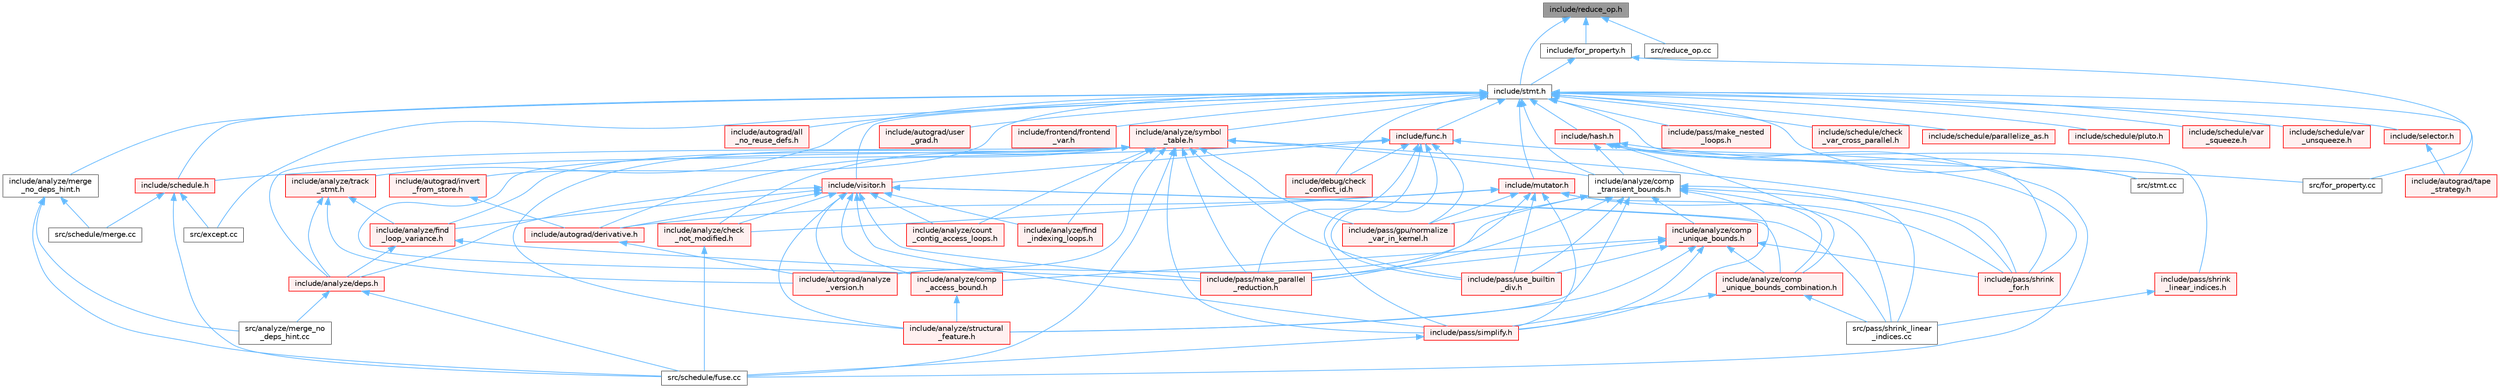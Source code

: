 digraph "include/reduce_op.h"
{
 // LATEX_PDF_SIZE
  bgcolor="transparent";
  edge [fontname=Helvetica,fontsize=10,labelfontname=Helvetica,labelfontsize=10];
  node [fontname=Helvetica,fontsize=10,shape=box,height=0.2,width=0.4];
  Node1 [label="include/reduce_op.h",height=0.2,width=0.4,color="gray40", fillcolor="grey60", style="filled", fontcolor="black",tooltip=" "];
  Node1 -> Node2 [dir="back",color="steelblue1",style="solid"];
  Node2 [label="include/for_property.h",height=0.2,width=0.4,color="grey40", fillcolor="white", style="filled",URL="$for__property_8h.html",tooltip=" "];
  Node2 -> Node3 [dir="back",color="steelblue1",style="solid"];
  Node3 [label="include/stmt.h",height=0.2,width=0.4,color="grey40", fillcolor="white", style="filled",URL="$stmt_8h.html",tooltip=" "];
  Node3 -> Node4 [dir="back",color="steelblue1",style="solid"];
  Node4 [label="include/analyze/comp\l_transient_bounds.h",height=0.2,width=0.4,color="grey40", fillcolor="white", style="filled",URL="$comp__transient__bounds_8h.html",tooltip=" "];
  Node4 -> Node5 [dir="back",color="steelblue1",style="solid"];
  Node5 [label="include/analyze/comp\l_unique_bounds.h",height=0.2,width=0.4,color="red", fillcolor="#FFF0F0", style="filled",URL="$comp__unique__bounds_8h.html",tooltip=" "];
  Node5 -> Node6 [dir="back",color="steelblue1",style="solid"];
  Node6 [label="include/analyze/comp\l_access_bound.h",height=0.2,width=0.4,color="red", fillcolor="#FFF0F0", style="filled",URL="$comp__access__bound_8h.html",tooltip=" "];
  Node6 -> Node7 [dir="back",color="steelblue1",style="solid"];
  Node7 [label="include/analyze/structural\l_feature.h",height=0.2,width=0.4,color="red", fillcolor="#FFF0F0", style="filled",URL="$structural__feature_8h.html",tooltip=" "];
  Node5 -> Node17 [dir="back",color="steelblue1",style="solid"];
  Node17 [label="include/analyze/comp\l_unique_bounds_combination.h",height=0.2,width=0.4,color="red", fillcolor="#FFF0F0", style="filled",URL="$comp__unique__bounds__combination_8h.html",tooltip=" "];
  Node17 -> Node18 [dir="back",color="steelblue1",style="solid"];
  Node18 [label="include/pass/simplify.h",height=0.2,width=0.4,color="red", fillcolor="#FFF0F0", style="filled",URL="$simplify_8h.html",tooltip=" "];
  Node18 -> Node14 [dir="back",color="steelblue1",style="solid"];
  Node14 [label="src/schedule/fuse.cc",height=0.2,width=0.4,color="grey40", fillcolor="white", style="filled",URL="$fuse_8cc.html",tooltip=" "];
  Node17 -> Node38 [dir="back",color="steelblue1",style="solid"];
  Node38 [label="src/pass/shrink_linear\l_indices.cc",height=0.2,width=0.4,color="grey40", fillcolor="white", style="filled",URL="$shrink__linear__indices_8cc.html",tooltip=" "];
  Node5 -> Node7 [dir="back",color="steelblue1",style="solid"];
  Node5 -> Node42 [dir="back",color="steelblue1",style="solid"];
  Node42 [label="include/pass/make_parallel\l_reduction.h",height=0.2,width=0.4,color="red", fillcolor="#FFF0F0", style="filled",URL="$make__parallel__reduction_8h.html",tooltip=" "];
  Node5 -> Node43 [dir="back",color="steelblue1",style="solid"];
  Node43 [label="include/pass/shrink\l_for.h",height=0.2,width=0.4,color="red", fillcolor="#FFF0F0", style="filled",URL="$shrink__for_8h.html",tooltip=" "];
  Node5 -> Node18 [dir="back",color="steelblue1",style="solid"];
  Node5 -> Node46 [dir="back",color="steelblue1",style="solid"];
  Node46 [label="include/pass/use_builtin\l_div.h",height=0.2,width=0.4,color="red", fillcolor="#FFF0F0", style="filled",URL="$use__builtin__div_8h.html",tooltip=" "];
  Node4 -> Node17 [dir="back",color="steelblue1",style="solid"];
  Node4 -> Node7 [dir="back",color="steelblue1",style="solid"];
  Node4 -> Node48 [dir="back",color="steelblue1",style="solid"];
  Node48 [label="include/autograd/analyze\l_version.h",height=0.2,width=0.4,color="red", fillcolor="#FFF0F0", style="filled",URL="$analyze__version_8h.html",tooltip=" "];
  Node4 -> Node50 [dir="back",color="steelblue1",style="solid"];
  Node50 [label="include/pass/gpu/normalize\l_var_in_kernel.h",height=0.2,width=0.4,color="red", fillcolor="#FFF0F0", style="filled",URL="$normalize__var__in__kernel_8h.html",tooltip=" "];
  Node4 -> Node42 [dir="back",color="steelblue1",style="solid"];
  Node4 -> Node43 [dir="back",color="steelblue1",style="solid"];
  Node4 -> Node18 [dir="back",color="steelblue1",style="solid"];
  Node4 -> Node46 [dir="back",color="steelblue1",style="solid"];
  Node4 -> Node38 [dir="back",color="steelblue1",style="solid"];
  Node3 -> Node51 [dir="back",color="steelblue1",style="solid"];
  Node51 [label="include/analyze/merge\l_no_deps_hint.h",height=0.2,width=0.4,color="grey40", fillcolor="white", style="filled",URL="$merge__no__deps__hint_8h.html",tooltip=" "];
  Node51 -> Node52 [dir="back",color="steelblue1",style="solid"];
  Node52 [label="src/analyze/merge_no\l_deps_hint.cc",height=0.2,width=0.4,color="grey40", fillcolor="white", style="filled",URL="$merge__no__deps__hint_8cc.html",tooltip=" "];
  Node51 -> Node14 [dir="back",color="steelblue1",style="solid"];
  Node51 -> Node53 [dir="back",color="steelblue1",style="solid"];
  Node53 [label="src/schedule/merge.cc",height=0.2,width=0.4,color="grey40", fillcolor="white", style="filled",URL="$merge_8cc.html",tooltip=" "];
  Node3 -> Node54 [dir="back",color="steelblue1",style="solid"];
  Node54 [label="include/analyze/symbol\l_table.h",height=0.2,width=0.4,color="red", fillcolor="#FFF0F0", style="filled",URL="$symbol__table_8h.html",tooltip=" "];
  Node54 -> Node55 [dir="back",color="steelblue1",style="solid"];
  Node55 [label="include/analyze/check\l_not_modified.h",height=0.2,width=0.4,color="red", fillcolor="#FFF0F0", style="filled",URL="$check__not__modified_8h.html",tooltip=" "];
  Node55 -> Node14 [dir="back",color="steelblue1",style="solid"];
  Node54 -> Node6 [dir="back",color="steelblue1",style="solid"];
  Node54 -> Node4 [dir="back",color="steelblue1",style="solid"];
  Node54 -> Node60 [dir="back",color="steelblue1",style="solid"];
  Node60 [label="include/analyze/count\l_contig_access_loops.h",height=0.2,width=0.4,color="red", fillcolor="#FFF0F0", style="filled",URL="$count__contig__access__loops_8h.html",tooltip=" "];
  Node54 -> Node62 [dir="back",color="steelblue1",style="solid"];
  Node62 [label="include/analyze/deps.h",height=0.2,width=0.4,color="red", fillcolor="#FFF0F0", style="filled",URL="$deps_8h.html",tooltip=" "];
  Node62 -> Node52 [dir="back",color="steelblue1",style="solid"];
  Node62 -> Node14 [dir="back",color="steelblue1",style="solid"];
  Node54 -> Node80 [dir="back",color="steelblue1",style="solid"];
  Node80 [label="include/analyze/find\l_indexing_loops.h",height=0.2,width=0.4,color="red", fillcolor="#FFF0F0", style="filled",URL="$find__indexing__loops_8h.html",tooltip=" "];
  Node54 -> Node83 [dir="back",color="steelblue1",style="solid"];
  Node83 [label="include/analyze/find\l_loop_variance.h",height=0.2,width=0.4,color="red", fillcolor="#FFF0F0", style="filled",URL="$find__loop__variance_8h.html",tooltip=" "];
  Node83 -> Node62 [dir="back",color="steelblue1",style="solid"];
  Node83 -> Node42 [dir="back",color="steelblue1",style="solid"];
  Node54 -> Node7 [dir="back",color="steelblue1",style="solid"];
  Node54 -> Node48 [dir="back",color="steelblue1",style="solid"];
  Node54 -> Node89 [dir="back",color="steelblue1",style="solid"];
  Node89 [label="include/autograd/derivative.h",height=0.2,width=0.4,color="red", fillcolor="#FFF0F0", style="filled",URL="$derivative_8h.html",tooltip=" "];
  Node89 -> Node48 [dir="back",color="steelblue1",style="solid"];
  Node54 -> Node50 [dir="back",color="steelblue1",style="solid"];
  Node54 -> Node42 [dir="back",color="steelblue1",style="solid"];
  Node54 -> Node43 [dir="back",color="steelblue1",style="solid"];
  Node54 -> Node18 [dir="back",color="steelblue1",style="solid"];
  Node54 -> Node46 [dir="back",color="steelblue1",style="solid"];
  Node54 -> Node14 [dir="back",color="steelblue1",style="solid"];
  Node3 -> Node152 [dir="back",color="steelblue1",style="solid"];
  Node152 [label="include/analyze/track\l_stmt.h",height=0.2,width=0.4,color="red", fillcolor="#FFF0F0", style="filled",URL="$track__stmt_8h.html",tooltip=" "];
  Node152 -> Node62 [dir="back",color="steelblue1",style="solid"];
  Node152 -> Node83 [dir="back",color="steelblue1",style="solid"];
  Node152 -> Node48 [dir="back",color="steelblue1",style="solid"];
  Node3 -> Node154 [dir="back",color="steelblue1",style="solid"];
  Node154 [label="include/autograd/all\l_no_reuse_defs.h",height=0.2,width=0.4,color="red", fillcolor="#FFF0F0", style="filled",URL="$all__no__reuse__defs_8h.html",tooltip=" "];
  Node3 -> Node156 [dir="back",color="steelblue1",style="solid"];
  Node156 [label="include/autograd/invert\l_from_store.h",height=0.2,width=0.4,color="red", fillcolor="#FFF0F0", style="filled",URL="$invert__from__store_8h.html",tooltip=" "];
  Node156 -> Node89 [dir="back",color="steelblue1",style="solid"];
  Node3 -> Node158 [dir="back",color="steelblue1",style="solid"];
  Node158 [label="include/autograd/tape\l_strategy.h",height=0.2,width=0.4,color="red", fillcolor="#FFF0F0", style="filled",URL="$tape__strategy_8h.html",tooltip=" "];
  Node3 -> Node159 [dir="back",color="steelblue1",style="solid"];
  Node159 [label="include/autograd/user\l_grad.h",height=0.2,width=0.4,color="red", fillcolor="#FFF0F0", style="filled",URL="$user__grad_8h.html",tooltip=" "];
  Node3 -> Node161 [dir="back",color="steelblue1",style="solid"];
  Node161 [label="include/debug/check\l_conflict_id.h",height=0.2,width=0.4,color="red", fillcolor="#FFF0F0", style="filled",URL="$check__conflict__id_8h.html",tooltip=" "];
  Node3 -> Node163 [dir="back",color="steelblue1",style="solid"];
  Node163 [label="include/frontend/frontend\l_var.h",height=0.2,width=0.4,color="red", fillcolor="#FFF0F0", style="filled",URL="$frontend__var_8h.html",tooltip=" "];
  Node3 -> Node165 [dir="back",color="steelblue1",style="solid"];
  Node165 [label="include/func.h",height=0.2,width=0.4,color="red", fillcolor="#FFF0F0", style="filled",URL="$func_8h.html",tooltip=" "];
  Node165 -> Node161 [dir="back",color="steelblue1",style="solid"];
  Node165 -> Node50 [dir="back",color="steelblue1",style="solid"];
  Node165 -> Node42 [dir="back",color="steelblue1",style="solid"];
  Node165 -> Node43 [dir="back",color="steelblue1",style="solid"];
  Node165 -> Node18 [dir="back",color="steelblue1",style="solid"];
  Node165 -> Node46 [dir="back",color="steelblue1",style="solid"];
  Node165 -> Node132 [dir="back",color="steelblue1",style="solid"];
  Node132 [label="include/schedule.h",height=0.2,width=0.4,color="red", fillcolor="#FFF0F0", style="filled",URL="$schedule_8h.html",tooltip=" "];
  Node132 -> Node133 [dir="back",color="steelblue1",style="solid"];
  Node133 [label="src/except.cc",height=0.2,width=0.4,color="grey40", fillcolor="white", style="filled",URL="$except_8cc.html",tooltip=" "];
  Node132 -> Node14 [dir="back",color="steelblue1",style="solid"];
  Node132 -> Node53 [dir="back",color="steelblue1",style="solid"];
  Node165 -> Node199 [dir="back",color="steelblue1",style="solid"];
  Node199 [label="include/visitor.h",height=0.2,width=0.4,color="red", fillcolor="#FFF0F0", style="filled",URL="$visitor_8h.html",tooltip=" "];
  Node199 -> Node55 [dir="back",color="steelblue1",style="solid"];
  Node199 -> Node6 [dir="back",color="steelblue1",style="solid"];
  Node199 -> Node17 [dir="back",color="steelblue1",style="solid"];
  Node199 -> Node60 [dir="back",color="steelblue1",style="solid"];
  Node199 -> Node62 [dir="back",color="steelblue1",style="solid"];
  Node199 -> Node80 [dir="back",color="steelblue1",style="solid"];
  Node199 -> Node83 [dir="back",color="steelblue1",style="solid"];
  Node199 -> Node7 [dir="back",color="steelblue1",style="solid"];
  Node199 -> Node48 [dir="back",color="steelblue1",style="solid"];
  Node199 -> Node89 [dir="back",color="steelblue1",style="solid"];
  Node199 -> Node42 [dir="back",color="steelblue1",style="solid"];
  Node199 -> Node18 [dir="back",color="steelblue1",style="solid"];
  Node199 -> Node38 [dir="back",color="steelblue1",style="solid"];
  Node3 -> Node211 [dir="back",color="steelblue1",style="solid"];
  Node211 [label="include/hash.h",height=0.2,width=0.4,color="red", fillcolor="#FFF0F0", style="filled",URL="$hash_8h.html",tooltip=" "];
  Node211 -> Node4 [dir="back",color="steelblue1",style="solid"];
  Node211 -> Node17 [dir="back",color="steelblue1",style="solid"];
  Node211 -> Node43 [dir="back",color="steelblue1",style="solid"];
  Node211 -> Node218 [dir="back",color="steelblue1",style="solid"];
  Node218 [label="src/for_property.cc",height=0.2,width=0.4,color="grey40", fillcolor="white", style="filled",URL="$for__property_8cc.html",tooltip=" "];
  Node211 -> Node14 [dir="back",color="steelblue1",style="solid"];
  Node211 -> Node222 [dir="back",color="steelblue1",style="solid"];
  Node222 [label="src/stmt.cc",height=0.2,width=0.4,color="grey40", fillcolor="white", style="filled",URL="$stmt_8cc.html",tooltip=" "];
  Node3 -> Node225 [dir="back",color="steelblue1",style="solid"];
  Node225 [label="include/mutator.h",height=0.2,width=0.4,color="red", fillcolor="#FFF0F0", style="filled",URL="$mutator_8h.html",tooltip=" "];
  Node225 -> Node55 [dir="back",color="steelblue1",style="solid"];
  Node225 -> Node89 [dir="back",color="steelblue1",style="solid"];
  Node225 -> Node50 [dir="back",color="steelblue1",style="solid"];
  Node225 -> Node42 [dir="back",color="steelblue1",style="solid"];
  Node225 -> Node43 [dir="back",color="steelblue1",style="solid"];
  Node225 -> Node18 [dir="back",color="steelblue1",style="solid"];
  Node225 -> Node46 [dir="back",color="steelblue1",style="solid"];
  Node225 -> Node38 [dir="back",color="steelblue1",style="solid"];
  Node3 -> Node242 [dir="back",color="steelblue1",style="solid"];
  Node242 [label="include/pass/make_nested\l_loops.h",height=0.2,width=0.4,color="red", fillcolor="#FFF0F0", style="filled",URL="$make__nested__loops_8h.html",tooltip=" "];
  Node3 -> Node243 [dir="back",color="steelblue1",style="solid"];
  Node243 [label="include/pass/shrink\l_linear_indices.h",height=0.2,width=0.4,color="red", fillcolor="#FFF0F0", style="filled",URL="$shrink__linear__indices_8h.html",tooltip=" "];
  Node243 -> Node38 [dir="back",color="steelblue1",style="solid"];
  Node3 -> Node132 [dir="back",color="steelblue1",style="solid"];
  Node3 -> Node244 [dir="back",color="steelblue1",style="solid"];
  Node244 [label="include/schedule/check\l_var_cross_parallel.h",height=0.2,width=0.4,color="red", fillcolor="#FFF0F0", style="filled",URL="$check__var__cross__parallel_8h.html",tooltip=" "];
  Node3 -> Node245 [dir="back",color="steelblue1",style="solid"];
  Node245 [label="include/schedule/parallelize_as.h",height=0.2,width=0.4,color="red", fillcolor="#FFF0F0", style="filled",URL="$parallelize__as_8h.html",tooltip=" "];
  Node3 -> Node246 [dir="back",color="steelblue1",style="solid"];
  Node246 [label="include/schedule/pluto.h",height=0.2,width=0.4,color="red", fillcolor="#FFF0F0", style="filled",URL="$pluto_8h.html",tooltip=" "];
  Node3 -> Node247 [dir="back",color="steelblue1",style="solid"];
  Node247 [label="include/schedule/var\l_squeeze.h",height=0.2,width=0.4,color="red", fillcolor="#FFF0F0", style="filled",URL="$var__squeeze_8h.html",tooltip=" "];
  Node3 -> Node248 [dir="back",color="steelblue1",style="solid"];
  Node248 [label="include/schedule/var\l_unsqueeze.h",height=0.2,width=0.4,color="red", fillcolor="#FFF0F0", style="filled",URL="$var__unsqueeze_8h.html",tooltip=" "];
  Node3 -> Node249 [dir="back",color="steelblue1",style="solid"];
  Node249 [label="include/selector.h",height=0.2,width=0.4,color="red", fillcolor="#FFF0F0", style="filled",URL="$selector_8h.html",tooltip=" "];
  Node249 -> Node158 [dir="back",color="steelblue1",style="solid"];
  Node3 -> Node199 [dir="back",color="steelblue1",style="solid"];
  Node3 -> Node133 [dir="back",color="steelblue1",style="solid"];
  Node3 -> Node222 [dir="back",color="steelblue1",style="solid"];
  Node2 -> Node218 [dir="back",color="steelblue1",style="solid"];
  Node1 -> Node3 [dir="back",color="steelblue1",style="solid"];
  Node1 -> Node251 [dir="back",color="steelblue1",style="solid"];
  Node251 [label="src/reduce_op.cc",height=0.2,width=0.4,color="grey40", fillcolor="white", style="filled",URL="$reduce__op_8cc.html",tooltip=" "];
}
